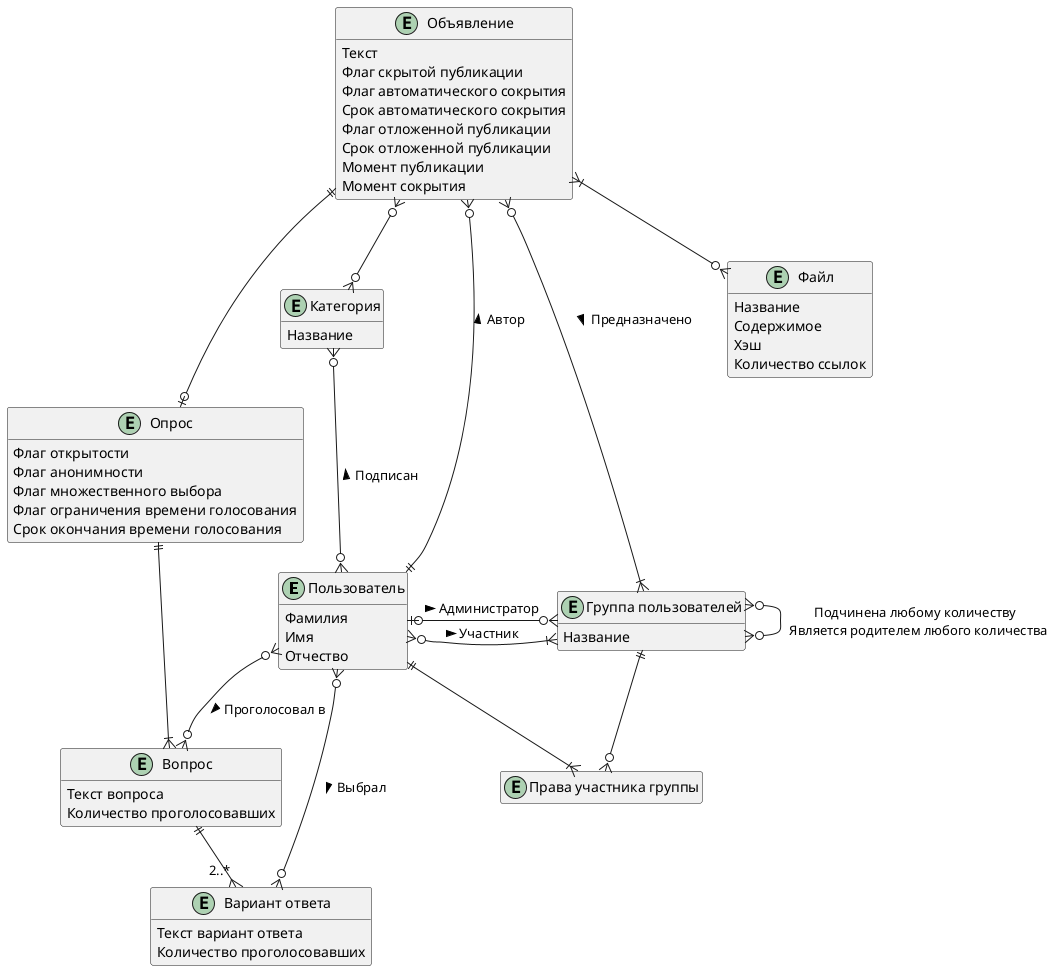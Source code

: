 ﻿@startuml
'https://plantuml.com/class-diagram

hide methods

entity "Пользователь" as user {
    Фамилия
    Имя
    Отчество
}

entity "Объявление" as announcement { 
    Текст
    Флаг скрытой публикации
    Флаг автоматического сокрытия
    Срок автоматического сокрытия
    Флаг отложенной публикации
    Срок отложенной публикации
    Момент публикации
    Момент сокрытия
}
announcement }o--|| user : < Автор

entity "Категория" as category {
    Название
}
announcement }o--o{ category
user }o-up-o{ category : > Подписан

entity "Файл" as attachedFile { 
    Название
    Содержимое
    Хэш
    Количество ссылок
}
announcement }|--o{ attachedFile

entity "Опрос" as survey {
    Флаг открытости
    Флаг анонимности
    Флаг множественного выбора
    Флаг ограничения времени голосования
    Срок окончания времени голосования
}
announcement ||--o| survey

entity "Вопрос" as question {
    Текст вопроса
    Количество проголосовавших
}
survey ||--|{ question
user }o--o{ question : > Проголосовал в

entity "Вариант ответа" as answer {
    Текст вариант ответа
    Количество проголосовавших
}
question ||--{ "2..*" answer
user }o--o{ answer : > Выбрал

entity "Группа пользователей" as userGroup { 
    Название
}
announcement }o--|{ userGroup : > Предназначено
user }o--|{ userGroup : > Участник
user |o-right-o{ userGroup : > Администратор
userGroup }o--o{ userGroup : Подчинена любому количеству \n Является родителем любого количества

entity "Права участника группы" as memberRights {}
hide memberRights members
user ||--|{ memberRights
userGroup ||--o{ memberRights



@enduml
